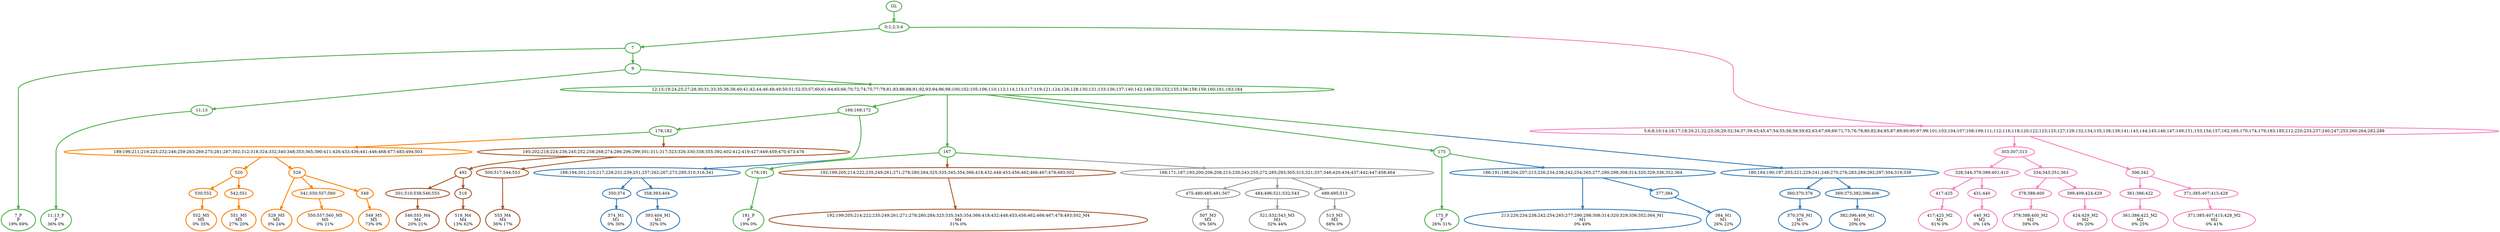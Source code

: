 digraph T {
	{
		rank=same
		71 [penwidth=3,colorscheme=set19,color=3,label="7_P\nP\n19% 69%"]
		68 [penwidth=3,colorscheme=set19,color=3,label="11;13_P\nP\n36% 0%"]
		63 [penwidth=3,colorscheme=set19,color=3,label="181_P\nP\n19% 0%"]
		61 [penwidth=3,colorscheme=set19,color=3,label="175_P\nP\n26% 31%"]
		59 [penwidth=3,colorscheme=set19,color=2,label="374_M1\nM1\n0% 30%"]
		57 [penwidth=3,colorscheme=set19,color=2,label="393;404_M1\nM1\n32% 0%"]
		56 [penwidth=3,colorscheme=set19,color=2,label="213;226;234;238;242;254;265;277;290;298;308;314;320;329;336;352;364_M1\nM1\n0% 49%"]
		54 [penwidth=3,colorscheme=set19,color=2,label="384_M1\nM1\n26% 22%"]
		52 [penwidth=3,colorscheme=set19,color=2,label="370;376_M1\nM1\n22% 0%"]
		50 [penwidth=3,colorscheme=set19,color=2,label="382;396;406_M1\nM1\n20% 0%"]
		46 [penwidth=3,colorscheme=set19,color=8,label="417;425_M2\nM2\n61% 0%"]
		44 [penwidth=3,colorscheme=set19,color=8,label="440_M2\nM2\n0% 14%"]
		41 [penwidth=3,colorscheme=set19,color=8,label="378;388;400_M2\nM2\n39% 0%"]
		39 [penwidth=3,colorscheme=set19,color=8,label="424;429_M2\nM2\n0% 20%"]
		36 [penwidth=3,colorscheme=set19,color=8,label="361;386;422_M2\nM2\n0% 25%"]
		34 [penwidth=3,colorscheme=set19,color=8,label="371;385;407;415;428_M2\nM2\n0% 41%"]
		32 [penwidth=3,colorscheme=set19,color=9,label="507_M3\nM3\n0% 56%"]
		30 [penwidth=3,colorscheme=set19,color=9,label="521;532;543_M3\nM3\n32% 44%"]
		28 [penwidth=3,colorscheme=set19,color=9,label="513_M3\nM3\n68% 0%"]
		24 [penwidth=3,colorscheme=set19,color=7,label="546;555_M4\nM4\n20% 21%"]
		22 [penwidth=3,colorscheme=set19,color=7,label="518_M4\nM4\n13% 62%"]
		20 [penwidth=3,colorscheme=set19,color=7,label="553_M4\nM4\n36% 17%"]
		19 [penwidth=3,colorscheme=set19,color=7,label="192;199;205;214;222;235;249;261;271;278;280;284;325;335;345;354;366;418;432;448;453;456;462;466;467;478;493;502_M4\nM4\n31% 0%"]
		16 [penwidth=3,colorscheme=set19,color=5,label="552_M5\nM5\n0% 35%"]
		14 [penwidth=3,colorscheme=set19,color=5,label="551_M5\nM5\n27% 20%"]
		12 [penwidth=3,colorscheme=set19,color=5,label="529_M5\nM5\n0% 24%"]
		10 [penwidth=3,colorscheme=set19,color=5,label="550;557;560_M5\nM5\n0% 21%"]
		8 [penwidth=3,colorscheme=set19,color=5,label="549_M5\nM5\n73% 0%"]
	}
	74 [penwidth=3,colorscheme=set19,color=3,label="GL"]
	73 [penwidth=3,colorscheme=set19,color=3,label="0;1;2;3;4"]
	72 [penwidth=3,colorscheme=set19,color=3,label="7"]
	70 [penwidth=3,colorscheme=set19,color=3,label="9"]
	69 [penwidth=3,colorscheme=set19,color=3,label="11;13"]
	67 [penwidth=3,colorscheme=set19,color=3,label="12;15;19;24;25;27;28;30;31;33;35;36;38;40;41;42;44;46;48;49;50;51;52;53;57;60;61;64;65;66;70;72;74;75;77;79;81;83;86;88;91;92;93;94;96;98;100;102;105;106;110;113;114;115;117;119;121;124;126;128;130;131;133;136;137;140;142;148;150;152;155;156;158;159;160;161;163;164"]
	66 [penwidth=3,colorscheme=set19,color=3,label="166;169;172"]
	65 [penwidth=3,colorscheme=set19,color=3,label="167"]
	64 [penwidth=3,colorscheme=set19,color=3,label="176;181"]
	62 [penwidth=3,colorscheme=set19,color=3,label="175"]
	60 [penwidth=3,colorscheme=set19,color=2,label="350;374"]
	58 [penwidth=3,colorscheme=set19,color=2,label="358;393;404"]
	55 [penwidth=3,colorscheme=set19,color=2,label="377;384"]
	53 [penwidth=3,colorscheme=set19,color=2,label="360;370;376"]
	51 [penwidth=3,colorscheme=set19,color=2,label="369;375;382;396;406"]
	49 [penwidth=3,colorscheme=set19,color=8,label="303;307;313"]
	48 [penwidth=3,colorscheme=set19,color=8,label="328;344;379;389;401;410"]
	47 [penwidth=3,colorscheme=set19,color=8,label="417;425"]
	45 [penwidth=3,colorscheme=set19,color=8,label="431;440"]
	43 [penwidth=3,colorscheme=set19,color=8,label="334;343;351;363"]
	42 [penwidth=3,colorscheme=set19,color=8,label="378;388;400"]
	40 [penwidth=3,colorscheme=set19,color=8,label="399;409;424;429"]
	38 [penwidth=3,colorscheme=set19,color=8,label="306;342"]
	37 [penwidth=3,colorscheme=set19,color=8,label="361;386;422"]
	35 [penwidth=3,colorscheme=set19,color=8,label="371;385;407;415;428"]
	33 [penwidth=3,colorscheme=set19,color=9,label="475;480;485;491;507"]
	31 [penwidth=3,colorscheme=set19,color=9,label="484;496;521;532;543"]
	29 [penwidth=3,colorscheme=set19,color=9,label="489;495;513"]
	27 [penwidth=3,colorscheme=set19,color=3,label="178;182"]
	26 [penwidth=3,colorscheme=set19,color=7,label="492"]
	25 [penwidth=3,colorscheme=set19,color=7,label="501;510;538;546;555"]
	23 [penwidth=3,colorscheme=set19,color=7,label="518"]
	21 [penwidth=3,colorscheme=set19,color=7,label="500;517;544;553"]
	18 [penwidth=3,colorscheme=set19,color=5,label="520"]
	17 [penwidth=3,colorscheme=set19,color=5,label="530;552"]
	15 [penwidth=3,colorscheme=set19,color=5,label="542;551"]
	13 [penwidth=3,colorscheme=set19,color=5,label="529"]
	11 [penwidth=3,colorscheme=set19,color=5,label="541;550;557;560"]
	9 [penwidth=3,colorscheme=set19,color=5,label="549"]
	7 [penwidth=3,colorscheme=set19,color=5,label="189;196;211;219;225;232;246;259;263;269;275;281;287;302;312;318;324;332;340;348;353;365;390;411;426;433;436;441;446;468;477;483;494;503"]
	6 [penwidth=3,colorscheme=set19,color=7,label="192;199;205;214;222;235;249;261;271;278;280;284;325;335;345;354;366;418;432;448;453;456;462;466;467;478;493;502"]
	5 [penwidth=3,colorscheme=set19,color=7,label="195;202;218;224;236;245;252;258;268;274;286;296;299;301;311;317;323;326;330;338;355;392;402;412;419;427;449;459;470;473;476"]
	4 [penwidth=3,colorscheme=set19,color=9,label="168;171;187;193;200;206;208;215;230;243;255;272;285;293;305;315;321;337;346;420;434;437;442;447;458;464"]
	3 [penwidth=3,colorscheme=set19,color=2,label="186;191;198;204;207;213;226;234;238;242;254;265;277;290;298;308;314;320;329;336;352;364"]
	2 [penwidth=3,colorscheme=set19,color=2,label="180;184;190;197;203;221;229;241;248;270;276;283;289;292;297;304;319;339"]
	1 [penwidth=3,colorscheme=set19,color=2,label="188;194;201;210;217;228;231;239;251;257;262;267;273;295;310;316;341"]
	0 [penwidth=3,colorscheme=set19,color=8,label="5;6;8;10;14;16;17;18;20;21;22;23;26;29;32;34;37;39;43;45;47;54;55;56;58;59;62;63;67;68;69;71;73;76;78;80;82;84;85;87;89;90;95;97;99;101;103;104;107;108;109;111;112;116;118;120;122;123;125;127;129;132;134;135;138;139;141;143;144;145;146;147;149;151;153;154;157;162;165;170;174;179;183;185;212;220;233;237;240;247;253;260;264;282;288"]
	74 -> 73 [penwidth=3,colorscheme=set19,color=3]
	73 -> 72 [penwidth=3,colorscheme=set19,color=3]
	73 -> 0 [penwidth=3,colorscheme=set19,color="3;0.5:8"]
	72 -> 71 [penwidth=3,colorscheme=set19,color=3]
	72 -> 70 [penwidth=3,colorscheme=set19,color=3]
	70 -> 69 [penwidth=3,colorscheme=set19,color=3]
	70 -> 67 [penwidth=3,colorscheme=set19,color=3]
	69 -> 68 [penwidth=3,colorscheme=set19,color=3]
	67 -> 65 [penwidth=3,colorscheme=set19,color=3]
	67 -> 62 [penwidth=3,colorscheme=set19,color=3]
	67 -> 66 [penwidth=3,colorscheme=set19,color=3]
	67 -> 2 [penwidth=3,colorscheme=set19,color="3;0.5:2"]
	66 -> 27 [penwidth=3,colorscheme=set19,color=3]
	66 -> 1 [penwidth=3,colorscheme=set19,color="3;0.5:2"]
	65 -> 64 [penwidth=3,colorscheme=set19,color=3]
	65 -> 6 [penwidth=3,colorscheme=set19,color="3;0.5:7"]
	65 -> 4 [penwidth=3,colorscheme=set19,color="3;0.5:9"]
	64 -> 63 [penwidth=3,colorscheme=set19,color=3]
	62 -> 61 [penwidth=3,colorscheme=set19,color=3]
	62 -> 3 [penwidth=3,colorscheme=set19,color="3;0.5:2"]
	60 -> 59 [penwidth=3,colorscheme=set19,color=2]
	58 -> 57 [penwidth=3,colorscheme=set19,color=2]
	55 -> 54 [penwidth=3,colorscheme=set19,color=2]
	53 -> 52 [penwidth=3,colorscheme=set19,color=2]
	51 -> 50 [penwidth=3,colorscheme=set19,color=2]
	49 -> 43 [penwidth=3,colorscheme=set19,color=8]
	49 -> 48 [penwidth=3,colorscheme=set19,color=8]
	48 -> 47 [penwidth=3,colorscheme=set19,color=8]
	48 -> 45 [penwidth=3,colorscheme=set19,color=8]
	47 -> 46 [penwidth=3,colorscheme=set19,color=8]
	45 -> 44 [penwidth=3,colorscheme=set19,color=8]
	43 -> 42 [penwidth=3,colorscheme=set19,color=8]
	43 -> 40 [penwidth=3,colorscheme=set19,color=8]
	42 -> 41 [penwidth=3,colorscheme=set19,color=8]
	40 -> 39 [penwidth=3,colorscheme=set19,color=8]
	38 -> 37 [penwidth=3,colorscheme=set19,color=8]
	38 -> 35 [penwidth=3,colorscheme=set19,color=8]
	37 -> 36 [penwidth=3,colorscheme=set19,color=8]
	35 -> 34 [penwidth=3,colorscheme=set19,color=8]
	33 -> 32 [penwidth=3,colorscheme=set19,color=9]
	31 -> 30 [penwidth=3,colorscheme=set19,color=9]
	29 -> 28 [penwidth=3,colorscheme=set19,color=9]
	27 -> 7 [penwidth=3,colorscheme=set19,color="3;0.5:5"]
	27 -> 5 [penwidth=3,colorscheme=set19,color="3;0.5:7"]
	26 -> 23 [penwidth=3,colorscheme=set19,color=7]
	26 -> 25 [penwidth=3,colorscheme=set19,color=7]
	25 -> 24 [penwidth=3,colorscheme=set19,color=7]
	23 -> 22 [penwidth=3,colorscheme=set19,color=7]
	21 -> 20 [penwidth=3,colorscheme=set19,color=7]
	18 -> 15 [penwidth=3,colorscheme=set19,color=5]
	18 -> 17 [penwidth=3,colorscheme=set19,color=5]
	17 -> 16 [penwidth=3,colorscheme=set19,color=5]
	15 -> 14 [penwidth=3,colorscheme=set19,color=5]
	13 -> 12 [penwidth=3,colorscheme=set19,color=5]
	13 -> 9 [penwidth=3,colorscheme=set19,color=5]
	13 -> 11 [penwidth=3,colorscheme=set19,color=5]
	11 -> 10 [penwidth=3,colorscheme=set19,color=5]
	9 -> 8 [penwidth=3,colorscheme=set19,color=5]
	7 -> 18 [penwidth=3,colorscheme=set19,color=5]
	7 -> 13 [penwidth=3,colorscheme=set19,color=5]
	6 -> 19 [penwidth=3,colorscheme=set19,color=7]
	5 -> 26 [penwidth=3,colorscheme=set19,color=7]
	5 -> 21 [penwidth=3,colorscheme=set19,color=7]
	4 -> 33 [penwidth=3,colorscheme=set19,color=9]
	4 -> 31 [penwidth=3,colorscheme=set19,color=9]
	4 -> 29 [penwidth=3,colorscheme=set19,color=9]
	3 -> 56 [penwidth=3,colorscheme=set19,color=2]
	3 -> 55 [penwidth=3,colorscheme=set19,color=2]
	2 -> 53 [penwidth=3,colorscheme=set19,color=2]
	2 -> 51 [penwidth=3,colorscheme=set19,color=2]
	1 -> 60 [penwidth=3,colorscheme=set19,color=2]
	1 -> 58 [penwidth=3,colorscheme=set19,color=2]
	0 -> 49 [penwidth=3,colorscheme=set19,color=8]
	0 -> 38 [penwidth=3,colorscheme=set19,color=8]
}
